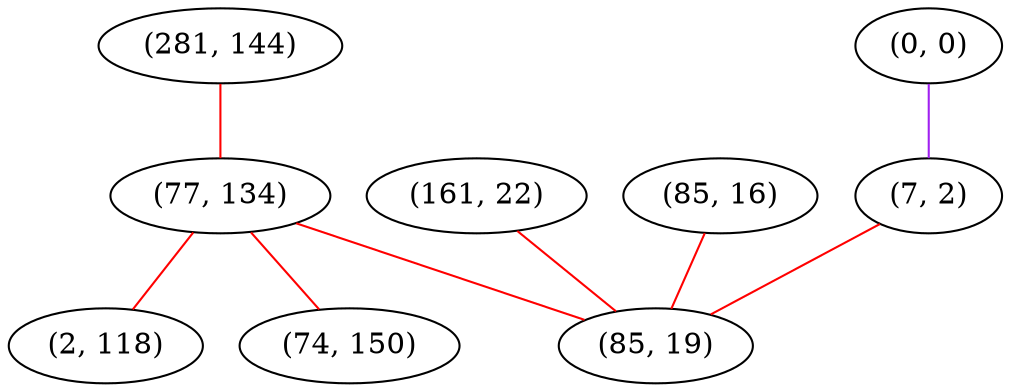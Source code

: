 graph "" {
"(281, 144)";
"(0, 0)";
"(161, 22)";
"(77, 134)";
"(2, 118)";
"(85, 16)";
"(74, 150)";
"(7, 2)";
"(85, 19)";
"(281, 144)" -- "(77, 134)"  [color=red, key=0, weight=1];
"(0, 0)" -- "(7, 2)"  [color=purple, key=0, weight=4];
"(161, 22)" -- "(85, 19)"  [color=red, key=0, weight=1];
"(77, 134)" -- "(2, 118)"  [color=red, key=0, weight=1];
"(77, 134)" -- "(74, 150)"  [color=red, key=0, weight=1];
"(77, 134)" -- "(85, 19)"  [color=red, key=0, weight=1];
"(85, 16)" -- "(85, 19)"  [color=red, key=0, weight=1];
"(7, 2)" -- "(85, 19)"  [color=red, key=0, weight=1];
}
